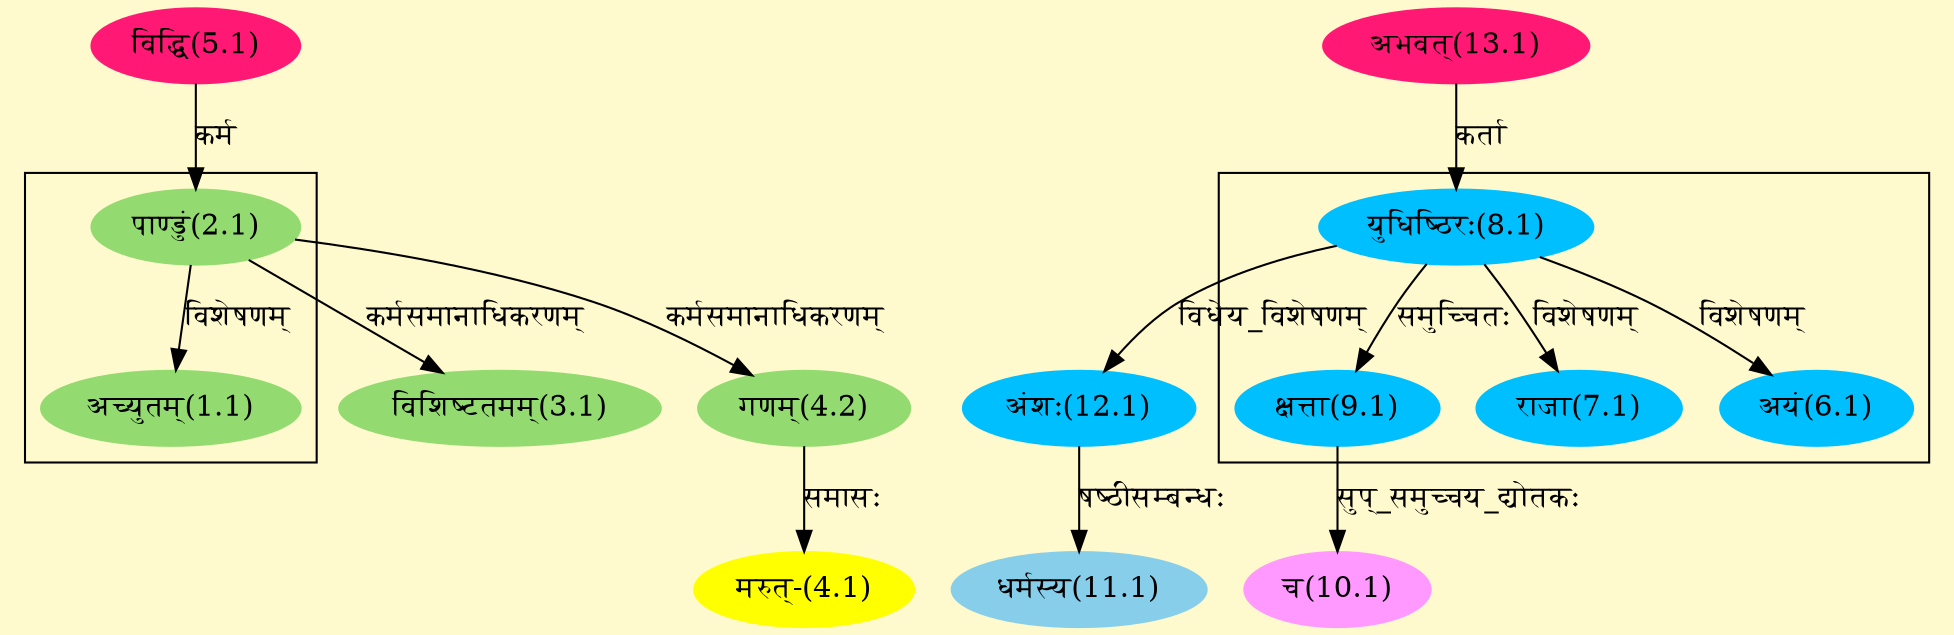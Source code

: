 digraph G{
rankdir=BT;
 compound=true;
 bgcolor="lemonchiffon1";

subgraph cluster_1{
Node1_1 [style=filled, color="#93DB70" label = "अच्युतम्(1.1)"]
Node2_1 [style=filled, color="#93DB70" label = "पाण्डुं(2.1)"]

}

subgraph cluster_2{
Node6_1 [style=filled, color="#00BFFF" label = "अयं(6.1)"]
Node8_1 [style=filled, color="#00BFFF" label = "युधिष्ठिरः(8.1)"]
Node7_1 [style=filled, color="#00BFFF" label = "राजा(7.1)"]
Node9_1 [style=filled, color="#00BFFF" label = "क्षत्ता(9.1)"]

}
Node2_1 [style=filled, color="#93DB70" label = "पाण्डुं(2.1)"]
Node5_1 [style=filled, color="#FF1975" label = "विद्धि(5.1)"]
Node3_1 [style=filled, color="#93DB70" label = "विशिष्टतमम्(3.1)"]
Node4_1 [style=filled, color="#FFFF00" label = "मरुत्-(4.1)"]
Node4_2 [style=filled, color="#93DB70" label = "गणम्(4.2)"]
Node [style=filled, color="" label = "()"]
Node8_1 [style=filled, color="#00BFFF" label = "युधिष्ठिरः(8.1)"]
Node13_1 [style=filled, color="#FF1975" label = "अभवत्(13.1)"]
Node10_1 [style=filled, color="#FF99FF" label = "च(10.1)"]
Node9_1 [style=filled, color="#00BFFF" label = "क्षत्ता(9.1)"]
Node11_1 [style=filled, color="#87CEEB" label = "धर्मस्य(11.1)"]
Node12_1 [style=filled, color="#00BFFF" label = "अंशः(12.1)"]
/* Start of Relations section */

Node1_1 -> Node2_1 [  label="विशेषणम्"  dir="back" ]
Node2_1 -> Node5_1 [  label="कर्म"  dir="back" ]
Node3_1 -> Node2_1 [  label="कर्मसमानाधिकरणम्"  dir="back" ]
Node4_1 -> Node4_2 [  label="समासः"  dir="back" ]
Node4_2 -> Node2_1 [  label="कर्मसमानाधिकरणम्"  dir="back" ]
Node6_1 -> Node8_1 [  label="विशेषणम्"  dir="back" ]
Node7_1 -> Node8_1 [  label="विशेषणम्"  dir="back" ]
Node8_1 -> Node13_1 [  label="कर्ता"  dir="back" ]
Node9_1 -> Node8_1 [  label="समुच्चितः"  dir="back" ]
Node10_1 -> Node9_1 [  label="सुप्_समुच्चय_द्योतकः"  dir="back" ]
Node11_1 -> Node12_1 [  label="षष्ठीसम्बन्धः"  dir="back" ]
Node12_1 -> Node8_1 [  label="विधेय_विशेषणम्"  dir="back" ]
}

